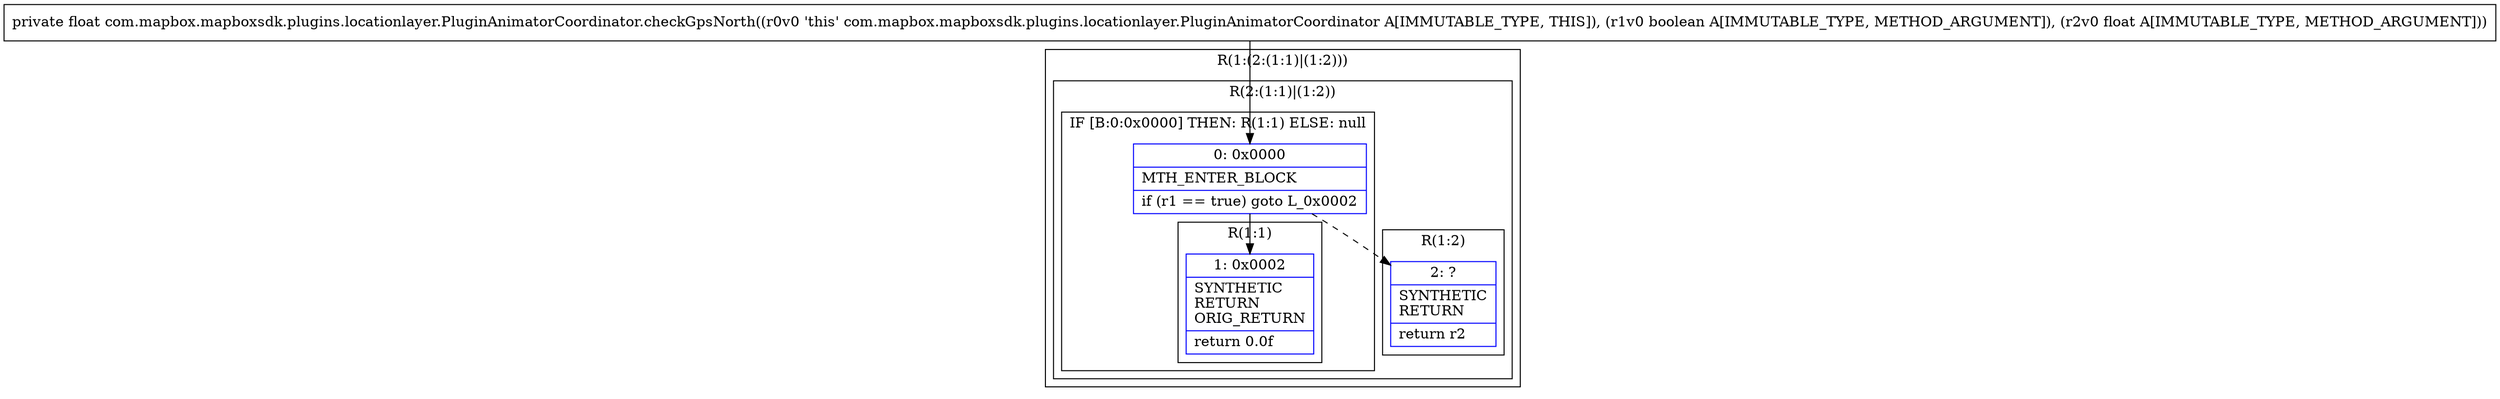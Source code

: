 digraph "CFG forcom.mapbox.mapboxsdk.plugins.locationlayer.PluginAnimatorCoordinator.checkGpsNorth(ZF)F" {
subgraph cluster_Region_698746534 {
label = "R(1:(2:(1:1)|(1:2)))";
node [shape=record,color=blue];
subgraph cluster_Region_1431636428 {
label = "R(2:(1:1)|(1:2))";
node [shape=record,color=blue];
subgraph cluster_IfRegion_852218441 {
label = "IF [B:0:0x0000] THEN: R(1:1) ELSE: null";
node [shape=record,color=blue];
Node_0 [shape=record,label="{0\:\ 0x0000|MTH_ENTER_BLOCK\l|if (r1 == true) goto L_0x0002\l}"];
subgraph cluster_Region_1328235861 {
label = "R(1:1)";
node [shape=record,color=blue];
Node_1 [shape=record,label="{1\:\ 0x0002|SYNTHETIC\lRETURN\lORIG_RETURN\l|return 0.0f\l}"];
}
}
subgraph cluster_Region_1445067040 {
label = "R(1:2)";
node [shape=record,color=blue];
Node_2 [shape=record,label="{2\:\ ?|SYNTHETIC\lRETURN\l|return r2\l}"];
}
}
}
MethodNode[shape=record,label="{private float com.mapbox.mapboxsdk.plugins.locationlayer.PluginAnimatorCoordinator.checkGpsNorth((r0v0 'this' com.mapbox.mapboxsdk.plugins.locationlayer.PluginAnimatorCoordinator A[IMMUTABLE_TYPE, THIS]), (r1v0 boolean A[IMMUTABLE_TYPE, METHOD_ARGUMENT]), (r2v0 float A[IMMUTABLE_TYPE, METHOD_ARGUMENT])) }"];
MethodNode -> Node_0;
Node_0 -> Node_1;
Node_0 -> Node_2[style=dashed];
}

